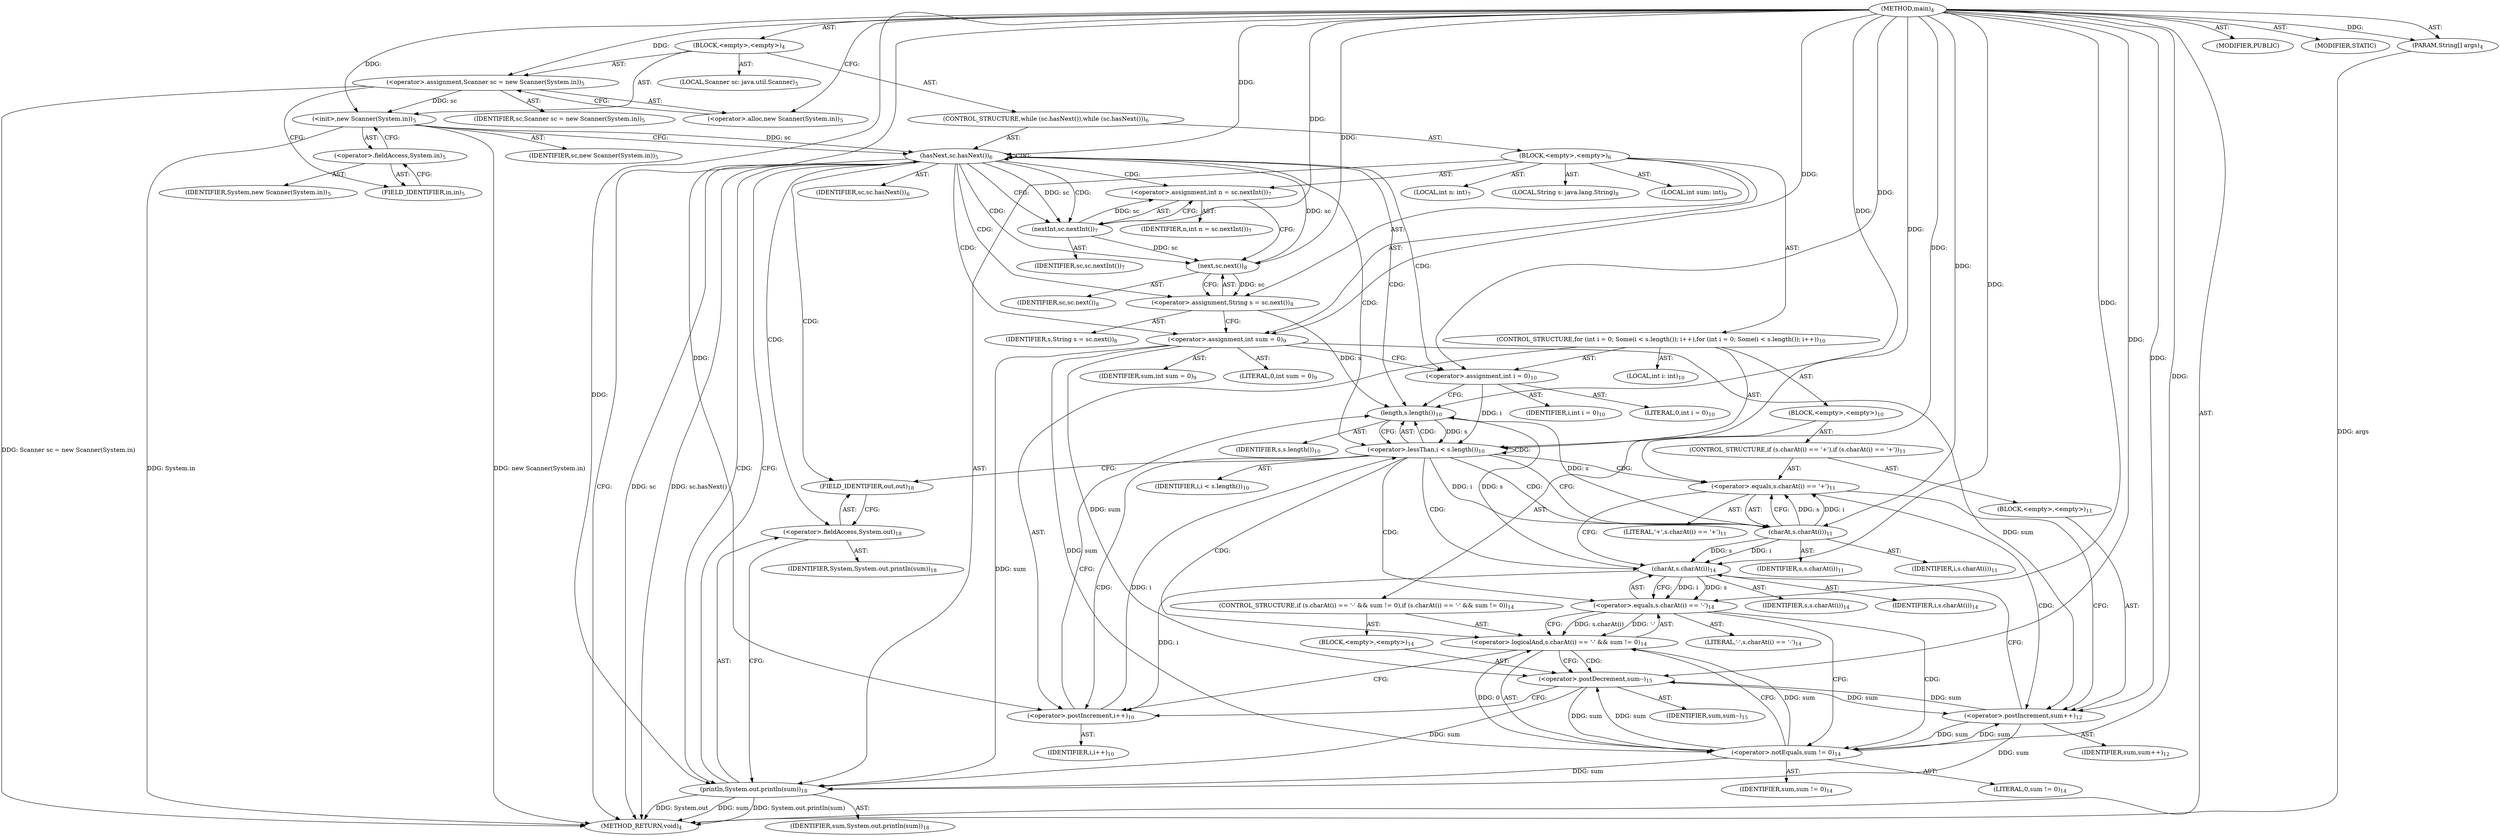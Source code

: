 digraph "main" {  
"19" [label = <(METHOD,main)<SUB>4</SUB>> ]
"20" [label = <(PARAM,String[] args)<SUB>4</SUB>> ]
"21" [label = <(BLOCK,&lt;empty&gt;,&lt;empty&gt;)<SUB>4</SUB>> ]
"4" [label = <(LOCAL,Scanner sc: java.util.Scanner)<SUB>5</SUB>> ]
"22" [label = <(&lt;operator&gt;.assignment,Scanner sc = new Scanner(System.in))<SUB>5</SUB>> ]
"23" [label = <(IDENTIFIER,sc,Scanner sc = new Scanner(System.in))<SUB>5</SUB>> ]
"24" [label = <(&lt;operator&gt;.alloc,new Scanner(System.in))<SUB>5</SUB>> ]
"25" [label = <(&lt;init&gt;,new Scanner(System.in))<SUB>5</SUB>> ]
"3" [label = <(IDENTIFIER,sc,new Scanner(System.in))<SUB>5</SUB>> ]
"26" [label = <(&lt;operator&gt;.fieldAccess,System.in)<SUB>5</SUB>> ]
"27" [label = <(IDENTIFIER,System,new Scanner(System.in))<SUB>5</SUB>> ]
"28" [label = <(FIELD_IDENTIFIER,in,in)<SUB>5</SUB>> ]
"29" [label = <(CONTROL_STRUCTURE,while (sc.hasNext()),while (sc.hasNext()))<SUB>6</SUB>> ]
"30" [label = <(hasNext,sc.hasNext())<SUB>6</SUB>> ]
"31" [label = <(IDENTIFIER,sc,sc.hasNext())<SUB>6</SUB>> ]
"32" [label = <(BLOCK,&lt;empty&gt;,&lt;empty&gt;)<SUB>6</SUB>> ]
"33" [label = <(LOCAL,int n: int)<SUB>7</SUB>> ]
"34" [label = <(&lt;operator&gt;.assignment,int n = sc.nextInt())<SUB>7</SUB>> ]
"35" [label = <(IDENTIFIER,n,int n = sc.nextInt())<SUB>7</SUB>> ]
"36" [label = <(nextInt,sc.nextInt())<SUB>7</SUB>> ]
"37" [label = <(IDENTIFIER,sc,sc.nextInt())<SUB>7</SUB>> ]
"38" [label = <(LOCAL,String s: java.lang.String)<SUB>8</SUB>> ]
"39" [label = <(&lt;operator&gt;.assignment,String s = sc.next())<SUB>8</SUB>> ]
"40" [label = <(IDENTIFIER,s,String s = sc.next())<SUB>8</SUB>> ]
"41" [label = <(next,sc.next())<SUB>8</SUB>> ]
"42" [label = <(IDENTIFIER,sc,sc.next())<SUB>8</SUB>> ]
"43" [label = <(LOCAL,int sum: int)<SUB>9</SUB>> ]
"44" [label = <(&lt;operator&gt;.assignment,int sum = 0)<SUB>9</SUB>> ]
"45" [label = <(IDENTIFIER,sum,int sum = 0)<SUB>9</SUB>> ]
"46" [label = <(LITERAL,0,int sum = 0)<SUB>9</SUB>> ]
"47" [label = <(CONTROL_STRUCTURE,for (int i = 0; Some(i &lt; s.length()); i++),for (int i = 0; Some(i &lt; s.length()); i++))<SUB>10</SUB>> ]
"48" [label = <(LOCAL,int i: int)<SUB>10</SUB>> ]
"49" [label = <(&lt;operator&gt;.assignment,int i = 0)<SUB>10</SUB>> ]
"50" [label = <(IDENTIFIER,i,int i = 0)<SUB>10</SUB>> ]
"51" [label = <(LITERAL,0,int i = 0)<SUB>10</SUB>> ]
"52" [label = <(&lt;operator&gt;.lessThan,i &lt; s.length())<SUB>10</SUB>> ]
"53" [label = <(IDENTIFIER,i,i &lt; s.length())<SUB>10</SUB>> ]
"54" [label = <(length,s.length())<SUB>10</SUB>> ]
"55" [label = <(IDENTIFIER,s,s.length())<SUB>10</SUB>> ]
"56" [label = <(&lt;operator&gt;.postIncrement,i++)<SUB>10</SUB>> ]
"57" [label = <(IDENTIFIER,i,i++)<SUB>10</SUB>> ]
"58" [label = <(BLOCK,&lt;empty&gt;,&lt;empty&gt;)<SUB>10</SUB>> ]
"59" [label = <(CONTROL_STRUCTURE,if (s.charAt(i) == '+'),if (s.charAt(i) == '+'))<SUB>11</SUB>> ]
"60" [label = <(&lt;operator&gt;.equals,s.charAt(i) == '+')<SUB>11</SUB>> ]
"61" [label = <(charAt,s.charAt(i))<SUB>11</SUB>> ]
"62" [label = <(IDENTIFIER,s,s.charAt(i))<SUB>11</SUB>> ]
"63" [label = <(IDENTIFIER,i,s.charAt(i))<SUB>11</SUB>> ]
"64" [label = <(LITERAL,'+',s.charAt(i) == '+')<SUB>11</SUB>> ]
"65" [label = <(BLOCK,&lt;empty&gt;,&lt;empty&gt;)<SUB>11</SUB>> ]
"66" [label = <(&lt;operator&gt;.postIncrement,sum++)<SUB>12</SUB>> ]
"67" [label = <(IDENTIFIER,sum,sum++)<SUB>12</SUB>> ]
"68" [label = <(CONTROL_STRUCTURE,if (s.charAt(i) == '-' &amp;&amp; sum != 0),if (s.charAt(i) == '-' &amp;&amp; sum != 0))<SUB>14</SUB>> ]
"69" [label = <(&lt;operator&gt;.logicalAnd,s.charAt(i) == '-' &amp;&amp; sum != 0)<SUB>14</SUB>> ]
"70" [label = <(&lt;operator&gt;.equals,s.charAt(i) == '-')<SUB>14</SUB>> ]
"71" [label = <(charAt,s.charAt(i))<SUB>14</SUB>> ]
"72" [label = <(IDENTIFIER,s,s.charAt(i))<SUB>14</SUB>> ]
"73" [label = <(IDENTIFIER,i,s.charAt(i))<SUB>14</SUB>> ]
"74" [label = <(LITERAL,'-',s.charAt(i) == '-')<SUB>14</SUB>> ]
"75" [label = <(&lt;operator&gt;.notEquals,sum != 0)<SUB>14</SUB>> ]
"76" [label = <(IDENTIFIER,sum,sum != 0)<SUB>14</SUB>> ]
"77" [label = <(LITERAL,0,sum != 0)<SUB>14</SUB>> ]
"78" [label = <(BLOCK,&lt;empty&gt;,&lt;empty&gt;)<SUB>14</SUB>> ]
"79" [label = <(&lt;operator&gt;.postDecrement,sum--)<SUB>15</SUB>> ]
"80" [label = <(IDENTIFIER,sum,sum--)<SUB>15</SUB>> ]
"81" [label = <(println,System.out.println(sum))<SUB>18</SUB>> ]
"82" [label = <(&lt;operator&gt;.fieldAccess,System.out)<SUB>18</SUB>> ]
"83" [label = <(IDENTIFIER,System,System.out.println(sum))<SUB>18</SUB>> ]
"84" [label = <(FIELD_IDENTIFIER,out,out)<SUB>18</SUB>> ]
"85" [label = <(IDENTIFIER,sum,System.out.println(sum))<SUB>18</SUB>> ]
"86" [label = <(MODIFIER,PUBLIC)> ]
"87" [label = <(MODIFIER,STATIC)> ]
"88" [label = <(METHOD_RETURN,void)<SUB>4</SUB>> ]
  "19" -> "20"  [ label = "AST: "] 
  "19" -> "21"  [ label = "AST: "] 
  "19" -> "86"  [ label = "AST: "] 
  "19" -> "87"  [ label = "AST: "] 
  "19" -> "88"  [ label = "AST: "] 
  "21" -> "4"  [ label = "AST: "] 
  "21" -> "22"  [ label = "AST: "] 
  "21" -> "25"  [ label = "AST: "] 
  "21" -> "29"  [ label = "AST: "] 
  "22" -> "23"  [ label = "AST: "] 
  "22" -> "24"  [ label = "AST: "] 
  "25" -> "3"  [ label = "AST: "] 
  "25" -> "26"  [ label = "AST: "] 
  "26" -> "27"  [ label = "AST: "] 
  "26" -> "28"  [ label = "AST: "] 
  "29" -> "30"  [ label = "AST: "] 
  "29" -> "32"  [ label = "AST: "] 
  "30" -> "31"  [ label = "AST: "] 
  "32" -> "33"  [ label = "AST: "] 
  "32" -> "34"  [ label = "AST: "] 
  "32" -> "38"  [ label = "AST: "] 
  "32" -> "39"  [ label = "AST: "] 
  "32" -> "43"  [ label = "AST: "] 
  "32" -> "44"  [ label = "AST: "] 
  "32" -> "47"  [ label = "AST: "] 
  "32" -> "81"  [ label = "AST: "] 
  "34" -> "35"  [ label = "AST: "] 
  "34" -> "36"  [ label = "AST: "] 
  "36" -> "37"  [ label = "AST: "] 
  "39" -> "40"  [ label = "AST: "] 
  "39" -> "41"  [ label = "AST: "] 
  "41" -> "42"  [ label = "AST: "] 
  "44" -> "45"  [ label = "AST: "] 
  "44" -> "46"  [ label = "AST: "] 
  "47" -> "48"  [ label = "AST: "] 
  "47" -> "49"  [ label = "AST: "] 
  "47" -> "52"  [ label = "AST: "] 
  "47" -> "56"  [ label = "AST: "] 
  "47" -> "58"  [ label = "AST: "] 
  "49" -> "50"  [ label = "AST: "] 
  "49" -> "51"  [ label = "AST: "] 
  "52" -> "53"  [ label = "AST: "] 
  "52" -> "54"  [ label = "AST: "] 
  "54" -> "55"  [ label = "AST: "] 
  "56" -> "57"  [ label = "AST: "] 
  "58" -> "59"  [ label = "AST: "] 
  "58" -> "68"  [ label = "AST: "] 
  "59" -> "60"  [ label = "AST: "] 
  "59" -> "65"  [ label = "AST: "] 
  "60" -> "61"  [ label = "AST: "] 
  "60" -> "64"  [ label = "AST: "] 
  "61" -> "62"  [ label = "AST: "] 
  "61" -> "63"  [ label = "AST: "] 
  "65" -> "66"  [ label = "AST: "] 
  "66" -> "67"  [ label = "AST: "] 
  "68" -> "69"  [ label = "AST: "] 
  "68" -> "78"  [ label = "AST: "] 
  "69" -> "70"  [ label = "AST: "] 
  "69" -> "75"  [ label = "AST: "] 
  "70" -> "71"  [ label = "AST: "] 
  "70" -> "74"  [ label = "AST: "] 
  "71" -> "72"  [ label = "AST: "] 
  "71" -> "73"  [ label = "AST: "] 
  "75" -> "76"  [ label = "AST: "] 
  "75" -> "77"  [ label = "AST: "] 
  "78" -> "79"  [ label = "AST: "] 
  "79" -> "80"  [ label = "AST: "] 
  "81" -> "82"  [ label = "AST: "] 
  "81" -> "85"  [ label = "AST: "] 
  "82" -> "83"  [ label = "AST: "] 
  "82" -> "84"  [ label = "AST: "] 
  "22" -> "28"  [ label = "CFG: "] 
  "25" -> "30"  [ label = "CFG: "] 
  "24" -> "22"  [ label = "CFG: "] 
  "26" -> "25"  [ label = "CFG: "] 
  "30" -> "88"  [ label = "CFG: "] 
  "30" -> "36"  [ label = "CFG: "] 
  "28" -> "26"  [ label = "CFG: "] 
  "34" -> "41"  [ label = "CFG: "] 
  "39" -> "44"  [ label = "CFG: "] 
  "44" -> "49"  [ label = "CFG: "] 
  "81" -> "30"  [ label = "CFG: "] 
  "36" -> "34"  [ label = "CFG: "] 
  "41" -> "39"  [ label = "CFG: "] 
  "49" -> "54"  [ label = "CFG: "] 
  "52" -> "61"  [ label = "CFG: "] 
  "52" -> "84"  [ label = "CFG: "] 
  "56" -> "54"  [ label = "CFG: "] 
  "82" -> "81"  [ label = "CFG: "] 
  "54" -> "52"  [ label = "CFG: "] 
  "84" -> "82"  [ label = "CFG: "] 
  "60" -> "66"  [ label = "CFG: "] 
  "60" -> "71"  [ label = "CFG: "] 
  "69" -> "79"  [ label = "CFG: "] 
  "69" -> "56"  [ label = "CFG: "] 
  "61" -> "60"  [ label = "CFG: "] 
  "66" -> "71"  [ label = "CFG: "] 
  "70" -> "69"  [ label = "CFG: "] 
  "70" -> "75"  [ label = "CFG: "] 
  "75" -> "69"  [ label = "CFG: "] 
  "79" -> "56"  [ label = "CFG: "] 
  "71" -> "70"  [ label = "CFG: "] 
  "19" -> "24"  [ label = "CFG: "] 
  "20" -> "88"  [ label = "DDG: args"] 
  "22" -> "88"  [ label = "DDG: Scanner sc = new Scanner(System.in)"] 
  "25" -> "88"  [ label = "DDG: System.in"] 
  "25" -> "88"  [ label = "DDG: new Scanner(System.in)"] 
  "30" -> "88"  [ label = "DDG: sc"] 
  "30" -> "88"  [ label = "DDG: sc.hasNext()"] 
  "81" -> "88"  [ label = "DDG: System.out"] 
  "81" -> "88"  [ label = "DDG: sum"] 
  "81" -> "88"  [ label = "DDG: System.out.println(sum)"] 
  "19" -> "20"  [ label = "DDG: "] 
  "19" -> "22"  [ label = "DDG: "] 
  "22" -> "25"  [ label = "DDG: sc"] 
  "19" -> "25"  [ label = "DDG: "] 
  "25" -> "30"  [ label = "DDG: sc"] 
  "41" -> "30"  [ label = "DDG: sc"] 
  "19" -> "30"  [ label = "DDG: "] 
  "36" -> "34"  [ label = "DDG: sc"] 
  "41" -> "39"  [ label = "DDG: sc"] 
  "19" -> "44"  [ label = "DDG: "] 
  "19" -> "49"  [ label = "DDG: "] 
  "44" -> "81"  [ label = "DDG: sum"] 
  "66" -> "81"  [ label = "DDG: sum"] 
  "75" -> "81"  [ label = "DDG: sum"] 
  "79" -> "81"  [ label = "DDG: sum"] 
  "19" -> "81"  [ label = "DDG: "] 
  "30" -> "36"  [ label = "DDG: sc"] 
  "19" -> "36"  [ label = "DDG: "] 
  "36" -> "41"  [ label = "DDG: sc"] 
  "19" -> "41"  [ label = "DDG: "] 
  "49" -> "52"  [ label = "DDG: i"] 
  "56" -> "52"  [ label = "DDG: i"] 
  "19" -> "52"  [ label = "DDG: "] 
  "54" -> "52"  [ label = "DDG: s"] 
  "71" -> "56"  [ label = "DDG: i"] 
  "19" -> "56"  [ label = "DDG: "] 
  "39" -> "54"  [ label = "DDG: s"] 
  "71" -> "54"  [ label = "DDG: s"] 
  "19" -> "54"  [ label = "DDG: "] 
  "61" -> "60"  [ label = "DDG: s"] 
  "61" -> "60"  [ label = "DDG: i"] 
  "19" -> "60"  [ label = "DDG: "] 
  "70" -> "69"  [ label = "DDG: s.charAt(i)"] 
  "70" -> "69"  [ label = "DDG: '-'"] 
  "75" -> "69"  [ label = "DDG: sum"] 
  "75" -> "69"  [ label = "DDG: 0"] 
  "54" -> "61"  [ label = "DDG: s"] 
  "19" -> "61"  [ label = "DDG: "] 
  "52" -> "61"  [ label = "DDG: i"] 
  "44" -> "66"  [ label = "DDG: sum"] 
  "75" -> "66"  [ label = "DDG: sum"] 
  "79" -> "66"  [ label = "DDG: sum"] 
  "19" -> "66"  [ label = "DDG: "] 
  "71" -> "70"  [ label = "DDG: s"] 
  "71" -> "70"  [ label = "DDG: i"] 
  "19" -> "70"  [ label = "DDG: "] 
  "44" -> "75"  [ label = "DDG: sum"] 
  "66" -> "75"  [ label = "DDG: sum"] 
  "79" -> "75"  [ label = "DDG: sum"] 
  "19" -> "75"  [ label = "DDG: "] 
  "44" -> "79"  [ label = "DDG: sum"] 
  "66" -> "79"  [ label = "DDG: sum"] 
  "75" -> "79"  [ label = "DDG: sum"] 
  "19" -> "79"  [ label = "DDG: "] 
  "61" -> "71"  [ label = "DDG: s"] 
  "19" -> "71"  [ label = "DDG: "] 
  "61" -> "71"  [ label = "DDG: i"] 
  "30" -> "30"  [ label = "CDG: "] 
  "30" -> "34"  [ label = "CDG: "] 
  "30" -> "49"  [ label = "CDG: "] 
  "30" -> "36"  [ label = "CDG: "] 
  "30" -> "52"  [ label = "CDG: "] 
  "30" -> "81"  [ label = "CDG: "] 
  "30" -> "84"  [ label = "CDG: "] 
  "30" -> "41"  [ label = "CDG: "] 
  "30" -> "44"  [ label = "CDG: "] 
  "30" -> "82"  [ label = "CDG: "] 
  "30" -> "54"  [ label = "CDG: "] 
  "30" -> "39"  [ label = "CDG: "] 
  "52" -> "60"  [ label = "CDG: "] 
  "52" -> "61"  [ label = "CDG: "] 
  "52" -> "71"  [ label = "CDG: "] 
  "52" -> "52"  [ label = "CDG: "] 
  "52" -> "56"  [ label = "CDG: "] 
  "52" -> "69"  [ label = "CDG: "] 
  "52" -> "70"  [ label = "CDG: "] 
  "52" -> "54"  [ label = "CDG: "] 
  "60" -> "66"  [ label = "CDG: "] 
  "69" -> "79"  [ label = "CDG: "] 
  "70" -> "75"  [ label = "CDG: "] 
}
